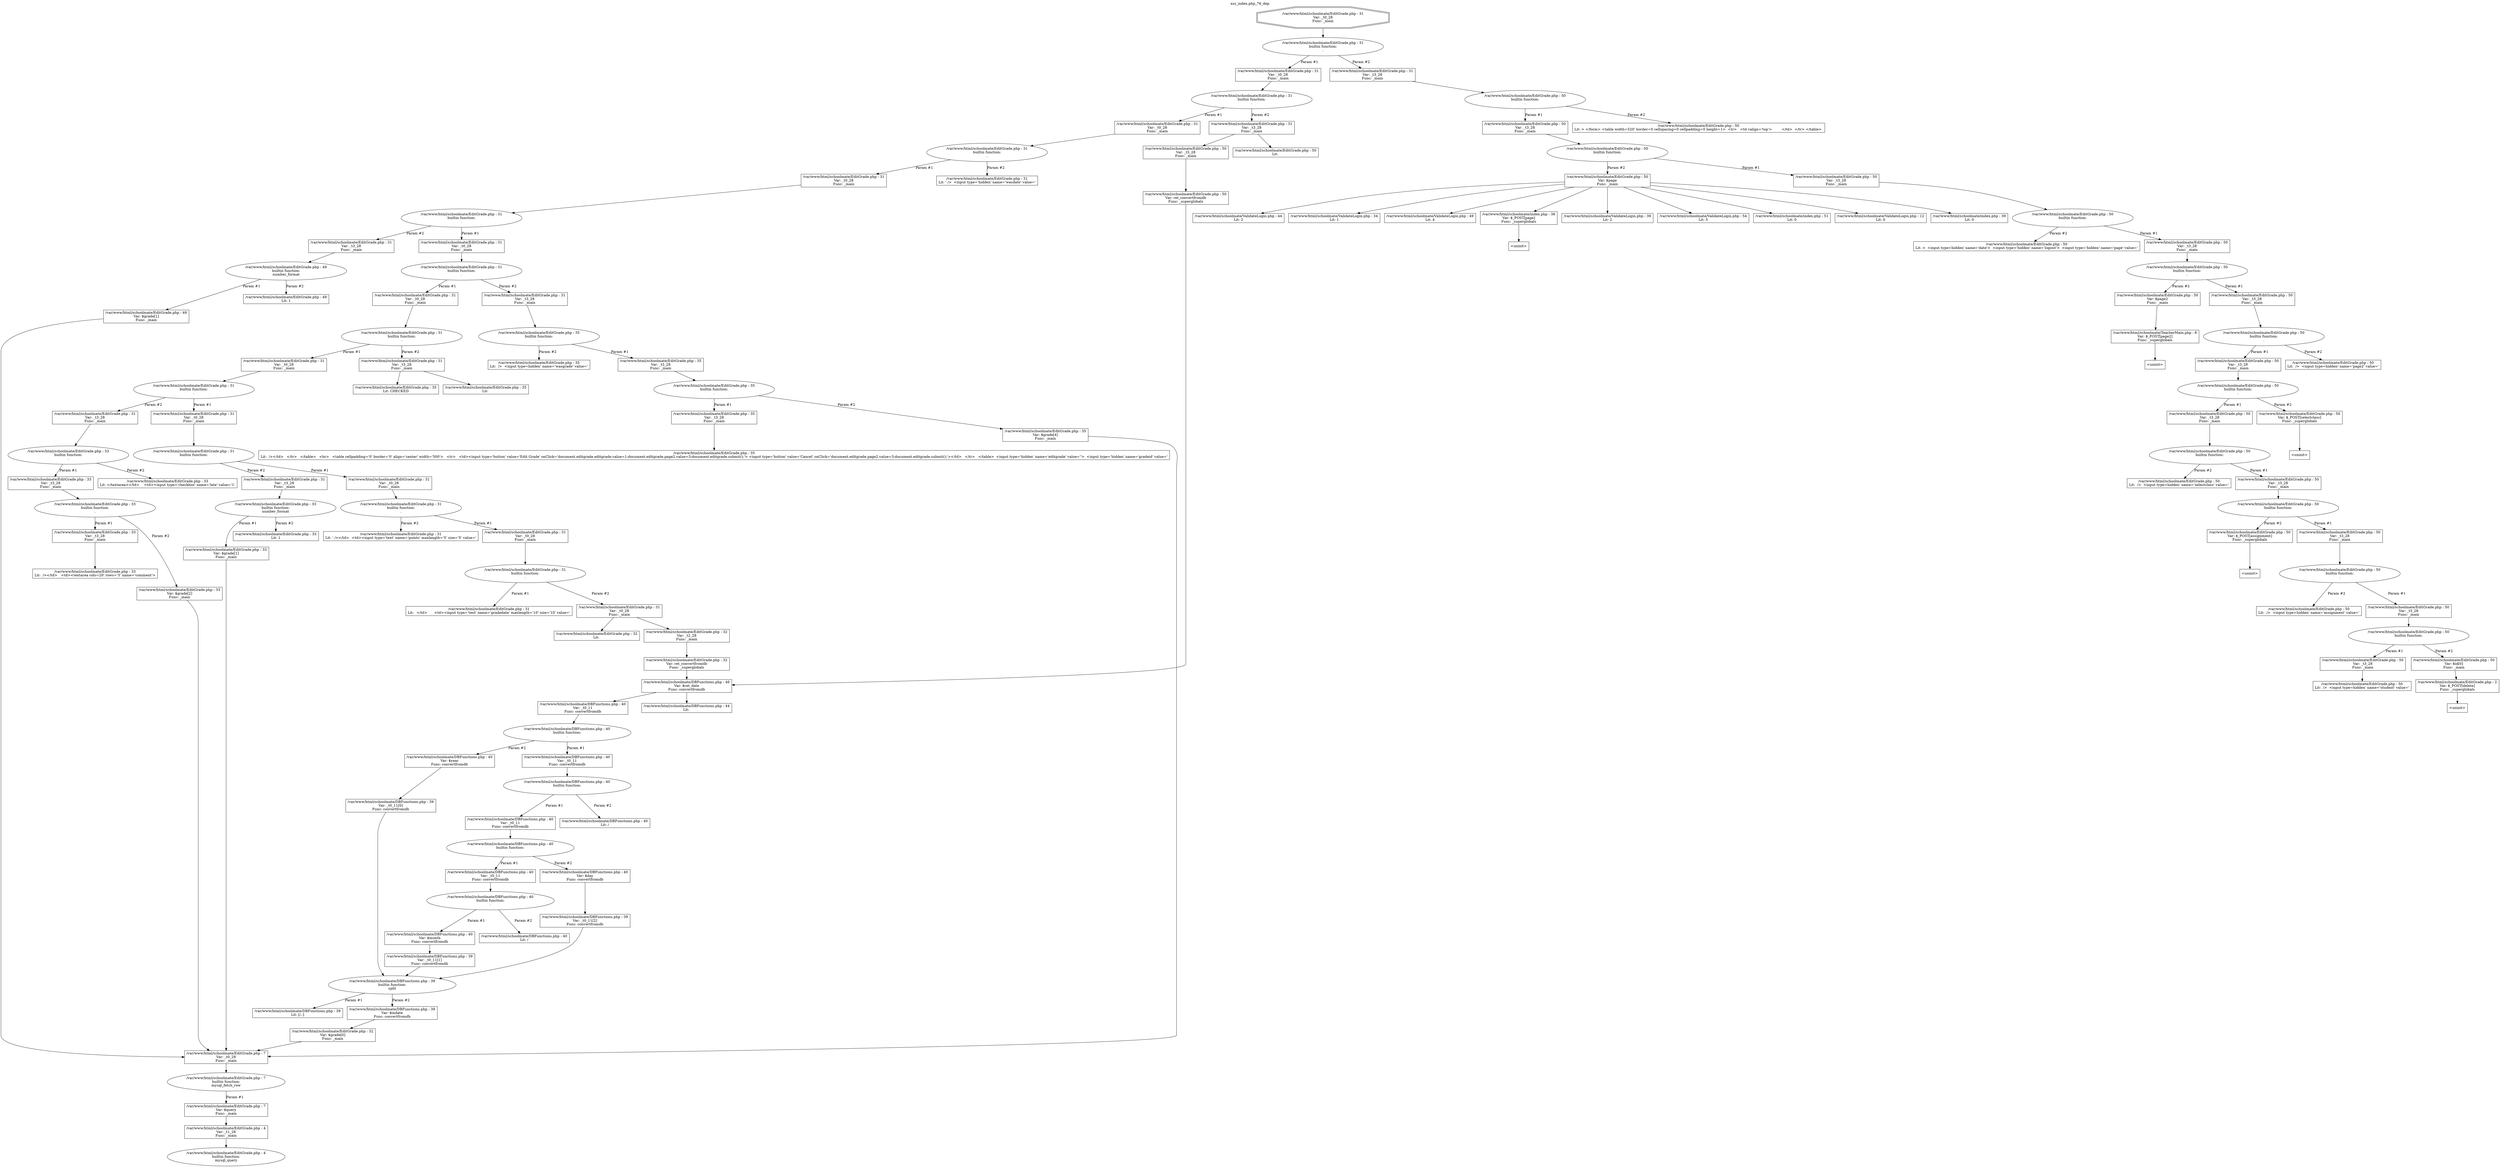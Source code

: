 digraph cfg {
  label="xss_index.php_76_dep";
  labelloc=t;
  n1 [shape=doubleoctagon, label="/var/www/html/schoolmate/EditGrade.php : 31\nVar: _t0_28\nFunc: _main\n"];
  n2 [shape=ellipse, label="/var/www/html/schoolmate/EditGrade.php : 31\nbuiltin function:\n.\n"];
  n3 [shape=box, label="/var/www/html/schoolmate/EditGrade.php : 31\nVar: _t0_28\nFunc: _main\n"];
  n4 [shape=ellipse, label="/var/www/html/schoolmate/EditGrade.php : 31\nbuiltin function:\n.\n"];
  n5 [shape=box, label="/var/www/html/schoolmate/EditGrade.php : 31\nVar: _t0_28\nFunc: _main\n"];
  n6 [shape=ellipse, label="/var/www/html/schoolmate/EditGrade.php : 31\nbuiltin function:\n.\n"];
  n7 [shape=box, label="/var/www/html/schoolmate/EditGrade.php : 31\nVar: _t0_28\nFunc: _main\n"];
  n8 [shape=ellipse, label="/var/www/html/schoolmate/EditGrade.php : 31\nbuiltin function:\n.\n"];
  n9 [shape=box, label="/var/www/html/schoolmate/EditGrade.php : 31\nVar: _t0_28\nFunc: _main\n"];
  n10 [shape=ellipse, label="/var/www/html/schoolmate/EditGrade.php : 31\nbuiltin function:\n.\n"];
  n11 [shape=box, label="/var/www/html/schoolmate/EditGrade.php : 31\nVar: _t0_28\nFunc: _main\n"];
  n12 [shape=ellipse, label="/var/www/html/schoolmate/EditGrade.php : 31\nbuiltin function:\n.\n"];
  n13 [shape=box, label="/var/www/html/schoolmate/EditGrade.php : 31\nVar: _t0_28\nFunc: _main\n"];
  n14 [shape=ellipse, label="/var/www/html/schoolmate/EditGrade.php : 31\nbuiltin function:\n.\n"];
  n15 [shape=box, label="/var/www/html/schoolmate/EditGrade.php : 31\nVar: _t0_28\nFunc: _main\n"];
  n16 [shape=ellipse, label="/var/www/html/schoolmate/EditGrade.php : 31\nbuiltin function:\n.\n"];
  n17 [shape=box, label="/var/www/html/schoolmate/EditGrade.php : 31\nVar: _t0_28\nFunc: _main\n"];
  n18 [shape=ellipse, label="/var/www/html/schoolmate/EditGrade.php : 31\nbuiltin function:\n.\n"];
  n19 [shape=box, label="/var/www/html/schoolmate/EditGrade.php : 31\nVar: _t0_28\nFunc: _main\n"];
  n20 [shape=ellipse, label="/var/www/html/schoolmate/EditGrade.php : 31\nbuiltin function:\n.\n"];
  n21 [shape=box, label="/var/www/html/schoolmate/EditGrade.php : 31\nLit: 	</td>	<td><input type='text' name='gradedate' maxlength='10' size='10' value='\n"];
  n22 [shape=box, label="/var/www/html/schoolmate/EditGrade.php : 31\nVar: _t0_28\nFunc: _main\n"];
  n23 [shape=box, label="/var/www/html/schoolmate/EditGrade.php : 32\nLit: \n"];
  n24 [shape=box, label="/var/www/html/schoolmate/EditGrade.php : 32\nVar: _t2_28\nFunc: _main\n"];
  n25 [shape=box, label="/var/www/html/schoolmate/EditGrade.php : 32\nVar: ret_convertfromdb\nFunc: _superglobals\n"];
  n26 [shape=box, label="/var/www/html/schoolmate/DBFunctions.php : 46\nVar: $ret_date\nFunc: convertfromdb\n"];
  n27 [shape=box, label="/var/www/html/schoolmate/DBFunctions.php : 44\nLit: \n"];
  n28 [shape=box, label="/var/www/html/schoolmate/DBFunctions.php : 40\nVar: _t0_11\nFunc: convertfromdb\n"];
  n29 [shape=ellipse, label="/var/www/html/schoolmate/DBFunctions.php : 40\nbuiltin function:\n.\n"];
  n30 [shape=box, label="/var/www/html/schoolmate/DBFunctions.php : 40\nVar: _t0_11\nFunc: convertfromdb\n"];
  n31 [shape=ellipse, label="/var/www/html/schoolmate/DBFunctions.php : 40\nbuiltin function:\n.\n"];
  n32 [shape=box, label="/var/www/html/schoolmate/DBFunctions.php : 40\nVar: _t0_11\nFunc: convertfromdb\n"];
  n33 [shape=ellipse, label="/var/www/html/schoolmate/DBFunctions.php : 40\nbuiltin function:\n.\n"];
  n34 [shape=box, label="/var/www/html/schoolmate/DBFunctions.php : 40\nVar: _t0_11\nFunc: convertfromdb\n"];
  n35 [shape=ellipse, label="/var/www/html/schoolmate/DBFunctions.php : 40\nbuiltin function:\n.\n"];
  n36 [shape=box, label="/var/www/html/schoolmate/DBFunctions.php : 40\nVar: $month\nFunc: convertfromdb\n"];
  n37 [shape=box, label="/var/www/html/schoolmate/DBFunctions.php : 39\nVar: _t0_11[1]\nFunc: convertfromdb\n"];
  n38 [shape=ellipse, label="/var/www/html/schoolmate/DBFunctions.php : 39\nbuiltin function:\nsplit\n"];
  n39 [shape=box, label="/var/www/html/schoolmate/DBFunctions.php : 39\nLit: [/.-]\n"];
  n40 [shape=box, label="/var/www/html/schoolmate/DBFunctions.php : 39\nVar: $indate\nFunc: convertfromdb\n"];
  n41 [shape=box, label="/var/www/html/schoolmate/EditGrade.php : 32\nVar: $grade[0]\nFunc: _main\n"];
  n42 [shape=box, label="/var/www/html/schoolmate/EditGrade.php : 7\nVar: _t0_28\nFunc: _main\n"];
  n43 [shape=ellipse, label="/var/www/html/schoolmate/EditGrade.php : 7\nbuiltin function:\nmysql_fetch_row\n"];
  n44 [shape=box, label="/var/www/html/schoolmate/EditGrade.php : 7\nVar: $query\nFunc: _main\n"];
  n45 [shape=box, label="/var/www/html/schoolmate/EditGrade.php : 4\nVar: _t1_28\nFunc: _main\n"];
  n46 [shape=ellipse, label="/var/www/html/schoolmate/EditGrade.php : 4\nbuiltin function:\nmysql_query\n"];
  n47 [shape=box, label="/var/www/html/schoolmate/DBFunctions.php : 40\nLit: /\n"];
  n48 [shape=box, label="/var/www/html/schoolmate/DBFunctions.php : 40\nVar: $day\nFunc: convertfromdb\n"];
  n49 [shape=box, label="/var/www/html/schoolmate/DBFunctions.php : 39\nVar: _t0_11[2]\nFunc: convertfromdb\n"];
  n50 [shape=box, label="/var/www/html/schoolmate/DBFunctions.php : 40\nLit: /\n"];
  n51 [shape=box, label="/var/www/html/schoolmate/DBFunctions.php : 40\nVar: $year\nFunc: convertfromdb\n"];
  n52 [shape=box, label="/var/www/html/schoolmate/DBFunctions.php : 39\nVar: _t0_11[0]\nFunc: convertfromdb\n"];
  n53 [shape=box, label="/var/www/html/schoolmate/EditGrade.php : 31\nLit: ' /></td>	<td><input type='text' name='points' maxlength='5' size='5' value='\n"];
  n54 [shape=box, label="/var/www/html/schoolmate/EditGrade.php : 31\nVar: _t3_28\nFunc: _main\n"];
  n55 [shape=ellipse, label="/var/www/html/schoolmate/EditGrade.php : 33\nbuiltin function:\nnumber_format\n"];
  n56 [shape=box, label="/var/www/html/schoolmate/EditGrade.php : 33\nVar: $grade[1]\nFunc: _main\n"];
  n57 [shape=box, label="/var/www/html/schoolmate/EditGrade.php : 33\nLit: 1\n"];
  n58 [shape=box, label="/var/www/html/schoolmate/EditGrade.php : 31\nVar: _t3_28\nFunc: _main\n"];
  n59 [shape=ellipse, label="/var/www/html/schoolmate/EditGrade.php : 33\nbuiltin function:\n.\n"];
  n60 [shape=box, label="/var/www/html/schoolmate/EditGrade.php : 33\nVar: _t3_28\nFunc: _main\n"];
  n61 [shape=ellipse, label="/var/www/html/schoolmate/EditGrade.php : 33\nbuiltin function:\n.\n"];
  n62 [shape=box, label="/var/www/html/schoolmate/EditGrade.php : 33\nVar: _t3_28\nFunc: _main\n"];
  n63 [shape=box, label="/var/www/html/schoolmate/EditGrade.php : 33\nLit:  /></td>	<td><textarea cols=20' rows='3' name='comment'>\n"];
  n64 [shape=box, label="/var/www/html/schoolmate/EditGrade.php : 33\nVar: $grade[2]\nFunc: _main\n"];
  n65 [shape=box, label="/var/www/html/schoolmate/EditGrade.php : 33\nLit: </textarea></td>	<td><input type='checkbox' name='late' value='1'\n"];
  n66 [shape=box, label="/var/www/html/schoolmate/EditGrade.php : 31\nVar: _t3_28\nFunc: _main\n"];
  n67 [shape=box, label="/var/www/html/schoolmate/EditGrade.php : 35\nLit: \n"];
  n68 [shape=box, label="/var/www/html/schoolmate/EditGrade.php : 35\nLit: CHECKED\n"];
  n69 [shape=box, label="/var/www/html/schoolmate/EditGrade.php : 31\nVar: _t3_28\nFunc: _main\n"];
  n70 [shape=ellipse, label="/var/www/html/schoolmate/EditGrade.php : 35\nbuiltin function:\n.\n"];
  n71 [shape=box, label="/var/www/html/schoolmate/EditGrade.php : 35\nVar: _t3_28\nFunc: _main\n"];
  n72 [shape=ellipse, label="/var/www/html/schoolmate/EditGrade.php : 35\nbuiltin function:\n.\n"];
  n73 [shape=box, label="/var/www/html/schoolmate/EditGrade.php : 35\nVar: _t3_28\nFunc: _main\n"];
  n74 [shape=box, label="/var/www/html/schoolmate/EditGrade.php : 35\nLit:  /></td>   </tr>   </table>   <br>   <table cellpadding='0' border='0' align='center' width='500'>   <tr>   <td><input type='button' value='Edit Grade' onClick='document.editgrade.editgrade.value=1;document.editgrade.page2.value=3;document.editgrade.submit();'> <input type='button' value='Cancel' onClick='document.editgrade.page2.value=3;document.editgrade.submit();'></td>   </tr>   </table>  <input type='hidden' name='editgrade' value=''>  <input type='hidden' name='gradeid' value='\n"];
  n75 [shape=box, label="/var/www/html/schoolmate/EditGrade.php : 35\nVar: $grade[4]\nFunc: _main\n"];
  n76 [shape=box, label="/var/www/html/schoolmate/EditGrade.php : 35\nLit:  />  <input type=hidden' name='wasgrade' value='\n"];
  n77 [shape=box, label="/var/www/html/schoolmate/EditGrade.php : 31\nVar: _t3_28\nFunc: _main\n"];
  n78 [shape=ellipse, label="/var/www/html/schoolmate/EditGrade.php : 49\nbuiltin function:\nnumber_format\n"];
  n79 [shape=box, label="/var/www/html/schoolmate/EditGrade.php : 49\nVar: $grade[1]\nFunc: _main\n"];
  n80 [shape=box, label="/var/www/html/schoolmate/EditGrade.php : 49\nLit: 1\n"];
  n81 [shape=box, label="/var/www/html/schoolmate/EditGrade.php : 31\nLit: ' />  <input type='hidden' name='wasdate' value='\n"];
  n82 [shape=box, label="/var/www/html/schoolmate/EditGrade.php : 31\nVar: _t3_28\nFunc: _main\n"];
  n83 [shape=box, label="/var/www/html/schoolmate/EditGrade.php : 50\nVar: _t5_28\nFunc: _main\n"];
  n84 [shape=box, label="/var/www/html/schoolmate/EditGrade.php : 50\nVar: ret_convertfromdb\nFunc: _superglobals\n"];
  n85 [shape=box, label="/var/www/html/schoolmate/EditGrade.php : 50\nLit: \n"];
  n86 [shape=box, label="/var/www/html/schoolmate/EditGrade.php : 31\nVar: _t3_28\nFunc: _main\n"];
  n87 [shape=ellipse, label="/var/www/html/schoolmate/EditGrade.php : 50\nbuiltin function:\n.\n"];
  n88 [shape=box, label="/var/www/html/schoolmate/EditGrade.php : 50\nVar: _t3_28\nFunc: _main\n"];
  n89 [shape=ellipse, label="/var/www/html/schoolmate/EditGrade.php : 50\nbuiltin function:\n.\n"];
  n90 [shape=box, label="/var/www/html/schoolmate/EditGrade.php : 50\nVar: _t3_28\nFunc: _main\n"];
  n91 [shape=ellipse, label="/var/www/html/schoolmate/EditGrade.php : 50\nbuiltin function:\n.\n"];
  n92 [shape=box, label="/var/www/html/schoolmate/EditGrade.php : 50\nVar: _t3_28\nFunc: _main\n"];
  n93 [shape=ellipse, label="/var/www/html/schoolmate/EditGrade.php : 50\nbuiltin function:\n.\n"];
  n94 [shape=box, label="/var/www/html/schoolmate/EditGrade.php : 50\nVar: _t3_28\nFunc: _main\n"];
  n95 [shape=ellipse, label="/var/www/html/schoolmate/EditGrade.php : 50\nbuiltin function:\n.\n"];
  n96 [shape=box, label="/var/www/html/schoolmate/EditGrade.php : 50\nVar: _t3_28\nFunc: _main\n"];
  n97 [shape=ellipse, label="/var/www/html/schoolmate/EditGrade.php : 50\nbuiltin function:\n.\n"];
  n98 [shape=box, label="/var/www/html/schoolmate/EditGrade.php : 50\nVar: _t3_28\nFunc: _main\n"];
  n99 [shape=ellipse, label="/var/www/html/schoolmate/EditGrade.php : 50\nbuiltin function:\n.\n"];
  n100 [shape=box, label="/var/www/html/schoolmate/EditGrade.php : 50\nVar: _t3_28\nFunc: _main\n"];
  n101 [shape=ellipse, label="/var/www/html/schoolmate/EditGrade.php : 50\nbuiltin function:\n.\n"];
  n102 [shape=box, label="/var/www/html/schoolmate/EditGrade.php : 50\nVar: _t3_28\nFunc: _main\n"];
  n103 [shape=ellipse, label="/var/www/html/schoolmate/EditGrade.php : 50\nbuiltin function:\n.\n"];
  n104 [shape=box, label="/var/www/html/schoolmate/EditGrade.php : 50\nVar: _t3_28\nFunc: _main\n"];
  n105 [shape=ellipse, label="/var/www/html/schoolmate/EditGrade.php : 50\nbuiltin function:\n.\n"];
  n106 [shape=box, label="/var/www/html/schoolmate/EditGrade.php : 50\nVar: _t3_28\nFunc: _main\n"];
  n107 [shape=box, label="/var/www/html/schoolmate/EditGrade.php : 50\nLit:  />  <input type=hidden' name='student' value='\n"];
  n108 [shape=box, label="/var/www/html/schoolmate/EditGrade.php : 50\nVar: $id[0]\nFunc: _main\n"];
  n109 [shape=box, label="/var/www/html/schoolmate/EditGrade.php : 2\nVar: $_POST[delete]\nFunc: _superglobals\n"];
  n110 [shape=box, label="<uninit>"];
  n111 [shape=box, label="/var/www/html/schoolmate/EditGrade.php : 50\nLit:  />  <input type=hidden' name='assignment' value='\n"];
  n112 [shape=box, label="/var/www/html/schoolmate/EditGrade.php : 50\nVar: $_POST[assignment]\nFunc: _superglobals\n"];
  n113 [shape=box, label="<uninit>"];
  n114 [shape=box, label="/var/www/html/schoolmate/EditGrade.php : 50\nLit:  />  <input type=hidden' name='selectclass' value='\n"];
  n115 [shape=box, label="/var/www/html/schoolmate/EditGrade.php : 50\nVar: $_POST[selectclass]\nFunc: _superglobals\n"];
  n116 [shape=box, label="<uninit>"];
  n117 [shape=box, label="/var/www/html/schoolmate/EditGrade.php : 50\nLit:  />  <input type=hidden' name='page2' value='\n"];
  n118 [shape=box, label="/var/www/html/schoolmate/EditGrade.php : 50\nVar: $page2\nFunc: _main\n"];
  n119 [shape=box, label="/var/www/html/schoolmate/TeacherMain.php : 8\nVar: $_POST[page2]\nFunc: _superglobals\n"];
  n120 [shape=box, label="<uninit>"];
  n121 [shape=box, label="/var/www/html/schoolmate/EditGrade.php : 50\nLit: >  <input type=hidden' name='date'>  <input type='hidden' name='logout'>  <input type='hidden' name='page' value='\n"];
  n122 [shape=box, label="/var/www/html/schoolmate/EditGrade.php : 50\nVar: $page\nFunc: _main\n"];
  n123 [shape=box, label="/var/www/html/schoolmate/ValidateLogin.php : 49\nLit: 4\n"];
  n124 [shape=box, label="/var/www/html/schoolmate/index.php : 36\nVar: $_POST[page]\nFunc: _superglobals\n"];
  n125 [shape=box, label="<uninit>"];
  n126 [shape=box, label="/var/www/html/schoolmate/ValidateLogin.php : 39\nLit: 2\n"];
  n127 [shape=box, label="/var/www/html/schoolmate/ValidateLogin.php : 54\nLit: 5\n"];
  n128 [shape=box, label="/var/www/html/schoolmate/index.php : 51\nLit: 0\n"];
  n129 [shape=box, label="/var/www/html/schoolmate/ValidateLogin.php : 12\nLit: 0\n"];
  n130 [shape=box, label="/var/www/html/schoolmate/index.php : 39\nLit: 0\n"];
  n131 [shape=box, label="/var/www/html/schoolmate/ValidateLogin.php : 44\nLit: 2\n"];
  n132 [shape=box, label="/var/www/html/schoolmate/ValidateLogin.php : 34\nLit: 1\n"];
  n133 [shape=box, label="/var/www/html/schoolmate/EditGrade.php : 50\nLit: > </form> <table width=520' border=0 cellspacing=0 cellpadding=0 height=1>  <tr>   <td valign='top'>	&nbsp;   </td>  </tr> </table> \n"];
  n1 -> n2;
  n3 -> n4;
  n5 -> n6;
  n7 -> n8;
  n9 -> n10;
  n11 -> n12;
  n13 -> n14;
  n15 -> n16;
  n17 -> n18;
  n19 -> n20;
  n20 -> n21[label="Param #1"];
  n20 -> n22[label="Param #2"];
  n22 -> n23;
  n22 -> n24;
  n26 -> n27;
  n26 -> n28;
  n28 -> n29;
  n30 -> n31;
  n32 -> n33;
  n34 -> n35;
  n37 -> n38;
  n38 -> n39[label="Param #1"];
  n38 -> n40[label="Param #2"];
  n42 -> n43;
  n45 -> n46;
  n44 -> n45;
  n43 -> n44[label="Param #1"];
  n41 -> n42;
  n40 -> n41;
  n36 -> n37;
  n35 -> n36[label="Param #1"];
  n35 -> n47[label="Param #2"];
  n33 -> n34[label="Param #1"];
  n33 -> n48[label="Param #2"];
  n49 -> n38;
  n48 -> n49;
  n31 -> n32[label="Param #1"];
  n31 -> n50[label="Param #2"];
  n29 -> n30[label="Param #1"];
  n29 -> n51[label="Param #2"];
  n52 -> n38;
  n51 -> n52;
  n25 -> n26;
  n24 -> n25;
  n18 -> n19[label="Param #1"];
  n18 -> n53[label="Param #2"];
  n16 -> n17[label="Param #1"];
  n16 -> n54[label="Param #2"];
  n54 -> n55;
  n56 -> n42;
  n55 -> n56[label="Param #1"];
  n55 -> n57[label="Param #2"];
  n14 -> n15[label="Param #1"];
  n14 -> n58[label="Param #2"];
  n58 -> n59;
  n60 -> n61;
  n62 -> n63;
  n61 -> n62[label="Param #1"];
  n61 -> n64[label="Param #2"];
  n64 -> n42;
  n59 -> n60[label="Param #1"];
  n59 -> n65[label="Param #2"];
  n12 -> n13[label="Param #1"];
  n12 -> n66[label="Param #2"];
  n66 -> n67;
  n66 -> n68;
  n10 -> n11[label="Param #1"];
  n10 -> n69[label="Param #2"];
  n69 -> n70;
  n71 -> n72;
  n73 -> n74;
  n72 -> n73[label="Param #1"];
  n72 -> n75[label="Param #2"];
  n75 -> n42;
  n70 -> n71[label="Param #1"];
  n70 -> n76[label="Param #2"];
  n8 -> n9[label="Param #1"];
  n8 -> n77[label="Param #2"];
  n77 -> n78;
  n79 -> n42;
  n78 -> n79[label="Param #1"];
  n78 -> n80[label="Param #2"];
  n6 -> n7[label="Param #1"];
  n6 -> n81[label="Param #2"];
  n4 -> n5[label="Param #1"];
  n4 -> n82[label="Param #2"];
  n84 -> n26;
  n83 -> n84;
  n82 -> n83;
  n82 -> n85;
  n2 -> n3[label="Param #1"];
  n2 -> n86[label="Param #2"];
  n86 -> n87;
  n88 -> n89;
  n90 -> n91;
  n92 -> n93;
  n94 -> n95;
  n96 -> n97;
  n98 -> n99;
  n100 -> n101;
  n102 -> n103;
  n104 -> n105;
  n106 -> n107;
  n105 -> n106[label="Param #1"];
  n105 -> n108[label="Param #2"];
  n109 -> n110;
  n108 -> n109;
  n103 -> n104[label="Param #1"];
  n103 -> n111[label="Param #2"];
  n101 -> n102[label="Param #1"];
  n101 -> n112[label="Param #2"];
  n112 -> n113;
  n99 -> n100[label="Param #1"];
  n99 -> n114[label="Param #2"];
  n97 -> n98[label="Param #1"];
  n97 -> n115[label="Param #2"];
  n115 -> n116;
  n95 -> n96[label="Param #1"];
  n95 -> n117[label="Param #2"];
  n93 -> n94[label="Param #1"];
  n93 -> n118[label="Param #2"];
  n119 -> n120;
  n118 -> n119;
  n91 -> n92[label="Param #1"];
  n91 -> n121[label="Param #2"];
  n89 -> n90[label="Param #1"];
  n89 -> n122[label="Param #2"];
  n122 -> n123;
  n122 -> n124;
  n122 -> n126;
  n122 -> n127;
  n122 -> n128;
  n122 -> n129;
  n122 -> n130;
  n122 -> n131;
  n122 -> n132;
  n124 -> n125;
  n87 -> n88[label="Param #1"];
  n87 -> n133[label="Param #2"];
}
